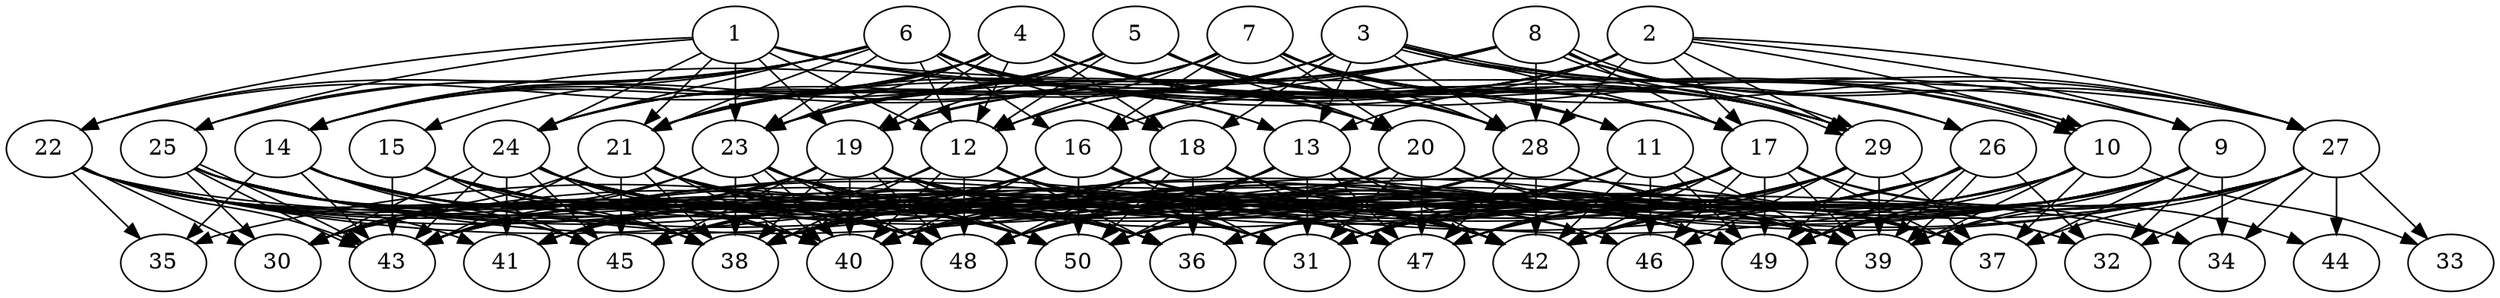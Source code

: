 // DAG automatically generated by daggen at Thu Oct  3 14:07:56 2019
// ./daggen --dot -n 50 --ccr 0.4 --fat 0.7 --regular 0.5 --density 0.9 --mindata 5242880 --maxdata 52428800 
digraph G {
  1 [size="105484800", alpha="0.10", expect_size="42193920"] 
  1 -> 12 [size ="42193920"]
  1 -> 13 [size ="42193920"]
  1 -> 19 [size ="42193920"]
  1 -> 21 [size ="42193920"]
  1 -> 22 [size ="42193920"]
  1 -> 23 [size ="42193920"]
  1 -> 24 [size ="42193920"]
  1 -> 25 [size ="42193920"]
  1 -> 27 [size ="42193920"]
  1 -> 28 [size ="42193920"]
  2 [size="50048000", alpha="0.09", expect_size="20019200"] 
  2 -> 9 [size ="20019200"]
  2 -> 10 [size ="20019200"]
  2 -> 13 [size ="20019200"]
  2 -> 16 [size ="20019200"]
  2 -> 17 [size ="20019200"]
  2 -> 19 [size ="20019200"]
  2 -> 21 [size ="20019200"]
  2 -> 23 [size ="20019200"]
  2 -> 27 [size ="20019200"]
  2 -> 28 [size ="20019200"]
  2 -> 29 [size ="20019200"]
  3 [size="14679040", alpha="0.10", expect_size="5871616"] 
  3 -> 10 [size ="5871616"]
  3 -> 10 [size ="5871616"]
  3 -> 12 [size ="5871616"]
  3 -> 13 [size ="5871616"]
  3 -> 17 [size ="5871616"]
  3 -> 18 [size ="5871616"]
  3 -> 19 [size ="5871616"]
  3 -> 21 [size ="5871616"]
  3 -> 23 [size ="5871616"]
  3 -> 24 [size ="5871616"]
  3 -> 27 [size ="5871616"]
  3 -> 28 [size ="5871616"]
  3 -> 29 [size ="5871616"]
  4 [size="44769280", alpha="0.08", expect_size="17907712"] 
  4 -> 9 [size ="17907712"]
  4 -> 11 [size ="17907712"]
  4 -> 12 [size ="17907712"]
  4 -> 14 [size ="17907712"]
  4 -> 17 [size ="17907712"]
  4 -> 18 [size ="17907712"]
  4 -> 19 [size ="17907712"]
  4 -> 20 [size ="17907712"]
  4 -> 21 [size ="17907712"]
  4 -> 22 [size ="17907712"]
  4 -> 23 [size ="17907712"]
  4 -> 24 [size ="17907712"]
  4 -> 28 [size ="17907712"]
  4 -> 29 [size ="17907712"]
  5 [size="88061440", alpha="0.03", expect_size="35224576"] 
  5 -> 12 [size ="35224576"]
  5 -> 14 [size ="35224576"]
  5 -> 17 [size ="35224576"]
  5 -> 19 [size ="35224576"]
  5 -> 20 [size ="35224576"]
  5 -> 21 [size ="35224576"]
  5 -> 23 [size ="35224576"]
  5 -> 24 [size ="35224576"]
  5 -> 26 [size ="35224576"]
  5 -> 28 [size ="35224576"]
  5 -> 29 [size ="35224576"]
  6 [size="27299840", alpha="0.10", expect_size="10919936"] 
  6 -> 10 [size ="10919936"]
  6 -> 12 [size ="10919936"]
  6 -> 13 [size ="10919936"]
  6 -> 14 [size ="10919936"]
  6 -> 15 [size ="10919936"]
  6 -> 16 [size ="10919936"]
  6 -> 17 [size ="10919936"]
  6 -> 18 [size ="10919936"]
  6 -> 20 [size ="10919936"]
  6 -> 21 [size ="10919936"]
  6 -> 22 [size ="10919936"]
  6 -> 23 [size ="10919936"]
  6 -> 24 [size ="10919936"]
  6 -> 25 [size ="10919936"]
  6 -> 28 [size ="10919936"]
  6 -> 29 [size ="10919936"]
  7 [size="119680000", alpha="0.17", expect_size="47872000"] 
  7 -> 11 [size ="47872000"]
  7 -> 12 [size ="47872000"]
  7 -> 14 [size ="47872000"]
  7 -> 16 [size ="47872000"]
  7 -> 17 [size ="47872000"]
  7 -> 20 [size ="47872000"]
  7 -> 21 [size ="47872000"]
  7 -> 24 [size ="47872000"]
  7 -> 25 [size ="47872000"]
  7 -> 27 [size ="47872000"]
  7 -> 28 [size ="47872000"]
  7 -> 29 [size ="47872000"]
  8 [size="17441280", alpha="0.11", expect_size="6976512"] 
  8 -> 9 [size ="6976512"]
  8 -> 12 [size ="6976512"]
  8 -> 14 [size ="6976512"]
  8 -> 16 [size ="6976512"]
  8 -> 17 [size ="6976512"]
  8 -> 21 [size ="6976512"]
  8 -> 23 [size ="6976512"]
  8 -> 26 [size ="6976512"]
  8 -> 27 [size ="6976512"]
  8 -> 28 [size ="6976512"]
  8 -> 29 [size ="6976512"]
  8 -> 29 [size ="6976512"]
  9 [size="13665280", alpha="0.14", expect_size="5466112"] 
  9 -> 31 [size ="5466112"]
  9 -> 32 [size ="5466112"]
  9 -> 34 [size ="5466112"]
  9 -> 36 [size ="5466112"]
  9 -> 37 [size ="5466112"]
  9 -> 39 [size ="5466112"]
  9 -> 40 [size ="5466112"]
  9 -> 42 [size ="5466112"]
  9 -> 47 [size ="5466112"]
  9 -> 48 [size ="5466112"]
  9 -> 49 [size ="5466112"]
  9 -> 50 [size ="5466112"]
  10 [size="59571200", alpha="0.12", expect_size="23828480"] 
  10 -> 31 [size ="23828480"]
  10 -> 33 [size ="23828480"]
  10 -> 37 [size ="23828480"]
  10 -> 39 [size ="23828480"]
  10 -> 42 [size ="23828480"]
  10 -> 43 [size ="23828480"]
  10 -> 47 [size ="23828480"]
  10 -> 48 [size ="23828480"]
  10 -> 49 [size ="23828480"]
  11 [size="57886720", alpha="0.10", expect_size="23154688"] 
  11 -> 31 [size ="23154688"]
  11 -> 35 [size ="23154688"]
  11 -> 36 [size ="23154688"]
  11 -> 39 [size ="23154688"]
  11 -> 42 [size ="23154688"]
  11 -> 46 [size ="23154688"]
  11 -> 48 [size ="23154688"]
  11 -> 49 [size ="23154688"]
  12 [size="115724800", alpha="0.11", expect_size="46289920"] 
  12 -> 31 [size ="46289920"]
  12 -> 36 [size ="46289920"]
  12 -> 38 [size ="46289920"]
  12 -> 40 [size ="46289920"]
  12 -> 41 [size ="46289920"]
  12 -> 42 [size ="46289920"]
  12 -> 47 [size ="46289920"]
  12 -> 48 [size ="46289920"]
  13 [size="50035200", alpha="0.10", expect_size="20014080"] 
  13 -> 31 [size ="20014080"]
  13 -> 32 [size ="20014080"]
  13 -> 38 [size ="20014080"]
  13 -> 39 [size ="20014080"]
  13 -> 40 [size ="20014080"]
  13 -> 42 [size ="20014080"]
  13 -> 43 [size ="20014080"]
  13 -> 45 [size ="20014080"]
  13 -> 47 [size ="20014080"]
  13 -> 48 [size ="20014080"]
  13 -> 50 [size ="20014080"]
  14 [size="109089280", alpha="0.07", expect_size="43635712"] 
  14 -> 35 [size ="43635712"]
  14 -> 37 [size ="43635712"]
  14 -> 38 [size ="43635712"]
  14 -> 40 [size ="43635712"]
  14 -> 43 [size ="43635712"]
  14 -> 45 [size ="43635712"]
  14 -> 49 [size ="43635712"]
  14 -> 50 [size ="43635712"]
  15 [size="35438080", alpha="0.17", expect_size="14175232"] 
  15 -> 31 [size ="14175232"]
  15 -> 36 [size ="14175232"]
  15 -> 38 [size ="14175232"]
  15 -> 40 [size ="14175232"]
  15 -> 42 [size ="14175232"]
  15 -> 43 [size ="14175232"]
  15 -> 45 [size ="14175232"]
  15 -> 48 [size ="14175232"]
  15 -> 50 [size ="14175232"]
  16 [size="51799040", alpha="0.06", expect_size="20719616"] 
  16 -> 30 [size ="20719616"]
  16 -> 31 [size ="20719616"]
  16 -> 37 [size ="20719616"]
  16 -> 38 [size ="20719616"]
  16 -> 40 [size ="20719616"]
  16 -> 42 [size ="20719616"]
  16 -> 43 [size ="20719616"]
  16 -> 45 [size ="20719616"]
  16 -> 46 [size ="20719616"]
  16 -> 50 [size ="20719616"]
  17 [size="112458240", alpha="0.11", expect_size="44983296"] 
  17 -> 31 [size ="44983296"]
  17 -> 34 [size ="44983296"]
  17 -> 36 [size ="44983296"]
  17 -> 37 [size ="44983296"]
  17 -> 38 [size ="44983296"]
  17 -> 39 [size ="44983296"]
  17 -> 40 [size ="44983296"]
  17 -> 41 [size ="44983296"]
  17 -> 42 [size ="44983296"]
  17 -> 43 [size ="44983296"]
  17 -> 44 [size ="44983296"]
  17 -> 45 [size ="44983296"]
  17 -> 46 [size ="44983296"]
  17 -> 47 [size ="44983296"]
  17 -> 49 [size ="44983296"]
  17 -> 50 [size ="44983296"]
  18 [size="93667840", alpha="0.19", expect_size="37467136"] 
  18 -> 30 [size ="37467136"]
  18 -> 36 [size ="37467136"]
  18 -> 38 [size ="37467136"]
  18 -> 39 [size ="37467136"]
  18 -> 40 [size ="37467136"]
  18 -> 41 [size ="37467136"]
  18 -> 42 [size ="37467136"]
  18 -> 46 [size ="37467136"]
  18 -> 47 [size ="37467136"]
  18 -> 48 [size ="37467136"]
  18 -> 50 [size ="37467136"]
  19 [size="41630720", alpha="0.11", expect_size="16652288"] 
  19 -> 30 [size ="16652288"]
  19 -> 31 [size ="16652288"]
  19 -> 36 [size ="16652288"]
  19 -> 37 [size ="16652288"]
  19 -> 38 [size ="16652288"]
  19 -> 39 [size ="16652288"]
  19 -> 40 [size ="16652288"]
  19 -> 41 [size ="16652288"]
  19 -> 42 [size ="16652288"]
  19 -> 43 [size ="16652288"]
  19 -> 45 [size ="16652288"]
  19 -> 47 [size ="16652288"]
  19 -> 48 [size ="16652288"]
  19 -> 50 [size ="16652288"]
  20 [size="123658240", alpha="0.05", expect_size="49463296"] 
  20 -> 31 [size ="49463296"]
  20 -> 32 [size ="49463296"]
  20 -> 38 [size ="49463296"]
  20 -> 40 [size ="49463296"]
  20 -> 43 [size ="49463296"]
  20 -> 47 [size ="49463296"]
  20 -> 48 [size ="49463296"]
  20 -> 49 [size ="49463296"]
  20 -> 50 [size ="49463296"]
  21 [size="75983360", alpha="0.15", expect_size="30393344"] 
  21 -> 30 [size ="30393344"]
  21 -> 31 [size ="30393344"]
  21 -> 36 [size ="30393344"]
  21 -> 38 [size ="30393344"]
  21 -> 40 [size ="30393344"]
  21 -> 42 [size ="30393344"]
  21 -> 43 [size ="30393344"]
  21 -> 45 [size ="30393344"]
  21 -> 48 [size ="30393344"]
  21 -> 49 [size ="30393344"]
  21 -> 50 [size ="30393344"]
  22 [size="15393280", alpha="0.11", expect_size="6157312"] 
  22 -> 30 [size ="6157312"]
  22 -> 34 [size ="6157312"]
  22 -> 35 [size ="6157312"]
  22 -> 36 [size ="6157312"]
  22 -> 38 [size ="6157312"]
  22 -> 40 [size ="6157312"]
  22 -> 41 [size ="6157312"]
  22 -> 43 [size ="6157312"]
  22 -> 47 [size ="6157312"]
  22 -> 48 [size ="6157312"]
  22 -> 49 [size ="6157312"]
  22 -> 50 [size ="6157312"]
  23 [size="81873920", alpha="0.07", expect_size="32749568"] 
  23 -> 30 [size ="32749568"]
  23 -> 36 [size ="32749568"]
  23 -> 38 [size ="32749568"]
  23 -> 39 [size ="32749568"]
  23 -> 40 [size ="32749568"]
  23 -> 40 [size ="32749568"]
  23 -> 43 [size ="32749568"]
  23 -> 48 [size ="32749568"]
  23 -> 49 [size ="32749568"]
  23 -> 50 [size ="32749568"]
  24 [size="24849920", alpha="0.09", expect_size="9939968"] 
  24 -> 30 [size ="9939968"]
  24 -> 31 [size ="9939968"]
  24 -> 36 [size ="9939968"]
  24 -> 38 [size ="9939968"]
  24 -> 39 [size ="9939968"]
  24 -> 40 [size ="9939968"]
  24 -> 41 [size ="9939968"]
  24 -> 42 [size ="9939968"]
  24 -> 43 [size ="9939968"]
  24 -> 45 [size ="9939968"]
  24 -> 48 [size ="9939968"]
  24 -> 49 [size ="9939968"]
  24 -> 50 [size ="9939968"]
  25 [size="67916800", alpha="0.03", expect_size="27166720"] 
  25 -> 30 [size ="27166720"]
  25 -> 31 [size ="27166720"]
  25 -> 36 [size ="27166720"]
  25 -> 38 [size ="27166720"]
  25 -> 39 [size ="27166720"]
  25 -> 40 [size ="27166720"]
  25 -> 42 [size ="27166720"]
  25 -> 43 [size ="27166720"]
  25 -> 43 [size ="27166720"]
  25 -> 45 [size ="27166720"]
  25 -> 47 [size ="27166720"]
  25 -> 48 [size ="27166720"]
  26 [size="52876800", alpha="0.00", expect_size="21150720"] 
  26 -> 31 [size ="21150720"]
  26 -> 32 [size ="21150720"]
  26 -> 36 [size ="21150720"]
  26 -> 39 [size ="21150720"]
  26 -> 39 [size ="21150720"]
  26 -> 40 [size ="21150720"]
  26 -> 42 [size ="21150720"]
  26 -> 43 [size ="21150720"]
  26 -> 49 [size ="21150720"]
  26 -> 50 [size ="21150720"]
  27 [size="85944320", alpha="0.15", expect_size="34377728"] 
  27 -> 32 [size ="34377728"]
  27 -> 33 [size ="34377728"]
  27 -> 34 [size ="34377728"]
  27 -> 36 [size ="34377728"]
  27 -> 37 [size ="34377728"]
  27 -> 38 [size ="34377728"]
  27 -> 39 [size ="34377728"]
  27 -> 40 [size ="34377728"]
  27 -> 42 [size ="34377728"]
  27 -> 44 [size ="34377728"]
  27 -> 49 [size ="34377728"]
  28 [size="34736640", alpha="0.10", expect_size="13894656"] 
  28 -> 30 [size ="13894656"]
  28 -> 37 [size ="13894656"]
  28 -> 38 [size ="13894656"]
  28 -> 39 [size ="13894656"]
  28 -> 42 [size ="13894656"]
  28 -> 45 [size ="13894656"]
  28 -> 47 [size ="13894656"]
  28 -> 48 [size ="13894656"]
  28 -> 50 [size ="13894656"]
  29 [size="27993600", alpha="0.06", expect_size="11197440"] 
  29 -> 31 [size ="11197440"]
  29 -> 36 [size ="11197440"]
  29 -> 37 [size ="11197440"]
  29 -> 38 [size ="11197440"]
  29 -> 39 [size ="11197440"]
  29 -> 42 [size ="11197440"]
  29 -> 45 [size ="11197440"]
  29 -> 46 [size ="11197440"]
  29 -> 47 [size ="11197440"]
  29 -> 48 [size ="11197440"]
  29 -> 49 [size ="11197440"]
  29 -> 50 [size ="11197440"]
  30 [size="94840320", alpha="0.10", expect_size="37936128"] 
  31 [size="126673920", alpha="0.01", expect_size="50669568"] 
  32 [size="97912320", alpha="0.09", expect_size="39164928"] 
  33 [size="45491200", alpha="0.04", expect_size="18196480"] 
  34 [size="88952320", alpha="0.15", expect_size="35580928"] 
  35 [size="24028160", alpha="0.10", expect_size="9611264"] 
  36 [size="43640320", alpha="0.11", expect_size="17456128"] 
  37 [size="44016640", alpha="0.09", expect_size="17606656"] 
  38 [size="13770240", alpha="0.01", expect_size="5508096"] 
  39 [size="75200000", alpha="0.18", expect_size="30080000"] 
  40 [size="110899200", alpha="0.14", expect_size="44359680"] 
  41 [size="49367040", alpha="0.20", expect_size="19746816"] 
  42 [size="53352960", alpha="0.06", expect_size="21341184"] 
  43 [size="107509760", alpha="0.04", expect_size="43003904"] 
  44 [size="130800640", alpha="0.05", expect_size="52320256"] 
  45 [size="101240320", alpha="0.14", expect_size="40496128"] 
  46 [size="41164800", alpha="0.10", expect_size="16465920"] 
  47 [size="107230720", alpha="0.19", expect_size="42892288"] 
  48 [size="44897280", alpha="0.11", expect_size="17958912"] 
  49 [size="52687360", alpha="0.06", expect_size="21074944"] 
  50 [size="41162240", alpha="0.14", expect_size="16464896"] 
}
